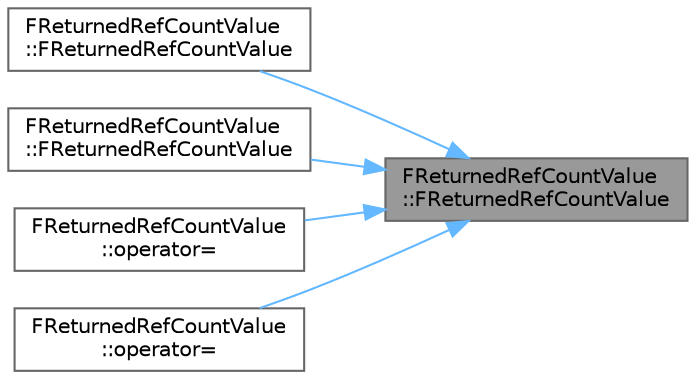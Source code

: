 digraph "FReturnedRefCountValue::FReturnedRefCountValue"
{
 // INTERACTIVE_SVG=YES
 // LATEX_PDF_SIZE
  bgcolor="transparent";
  edge [fontname=Helvetica,fontsize=10,labelfontname=Helvetica,labelfontsize=10];
  node [fontname=Helvetica,fontsize=10,shape=box,height=0.2,width=0.4];
  rankdir="RL";
  Node1 [id="Node000001",label="FReturnedRefCountValue\l::FReturnedRefCountValue",height=0.2,width=0.4,color="gray40", fillcolor="grey60", style="filled", fontcolor="black",tooltip=" "];
  Node1 -> Node2 [id="edge1_Node000001_Node000002",dir="back",color="steelblue1",style="solid",tooltip=" "];
  Node2 [id="Node000002",label="FReturnedRefCountValue\l::FReturnedRefCountValue",height=0.2,width=0.4,color="grey40", fillcolor="white", style="filled",URL="$d3/ddb/structFReturnedRefCountValue.html#a677253c858f656c8e1fd660f5c1e5a51",tooltip=" "];
  Node1 -> Node3 [id="edge2_Node000001_Node000003",dir="back",color="steelblue1",style="solid",tooltip=" "];
  Node3 [id="Node000003",label="FReturnedRefCountValue\l::FReturnedRefCountValue",height=0.2,width=0.4,color="grey40", fillcolor="white", style="filled",URL="$d3/ddb/structFReturnedRefCountValue.html#a3ff8a704966454b4158fb12df424b3bd",tooltip=" "];
  Node1 -> Node4 [id="edge3_Node000001_Node000004",dir="back",color="steelblue1",style="solid",tooltip=" "];
  Node4 [id="Node000004",label="FReturnedRefCountValue\l::operator=",height=0.2,width=0.4,color="grey40", fillcolor="white", style="filled",URL="$d3/ddb/structFReturnedRefCountValue.html#a92a689fe75e96a0247efd764354e5181",tooltip=" "];
  Node1 -> Node5 [id="edge4_Node000001_Node000005",dir="back",color="steelblue1",style="solid",tooltip=" "];
  Node5 [id="Node000005",label="FReturnedRefCountValue\l::operator=",height=0.2,width=0.4,color="grey40", fillcolor="white", style="filled",URL="$d3/ddb/structFReturnedRefCountValue.html#a1298970295f8b22525277743b31b76de",tooltip=" "];
}
